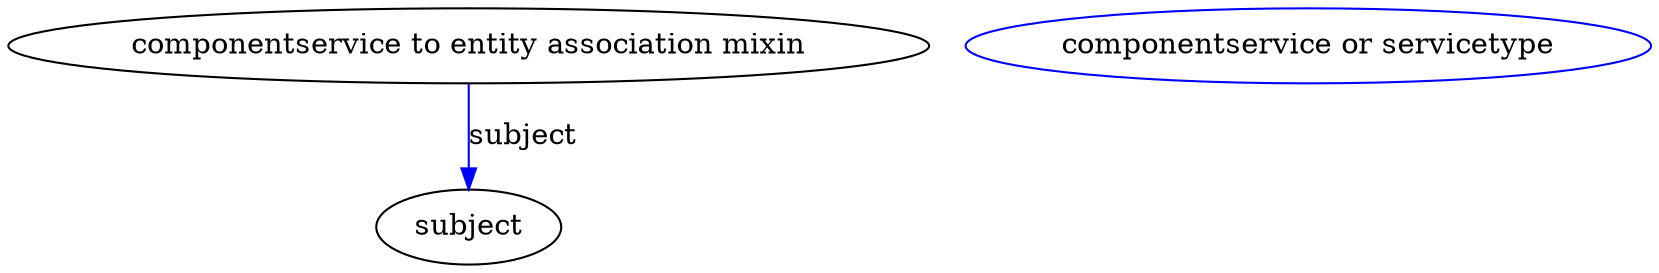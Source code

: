 digraph {
	graph [bb="0,0,788.42,123"];
	node [label="\N"];
	"componentservice to entity association mixin"	[height=0.5,
		label="componentservice to entity association mixin",
		pos="220.98,105",
		width=6.1383];
	subject	[height=0.5,
		pos="220.98,18",
		width=1.2277];
	"componentservice to entity association mixin" -> subject	[color=blue,
		label=subject,
		lp="246.98,61.5",
		pos="e,220.98,36.175 220.98,86.799 220.98,75.163 220.98,59.548 220.98,46.237",
		style=solid];
	"componentservice to entity association mixin_subject"	[color=blue,
		height=0.5,
		label="componentservice or servicetype",
		pos="623.98,105",
		width=4.5677];
}
